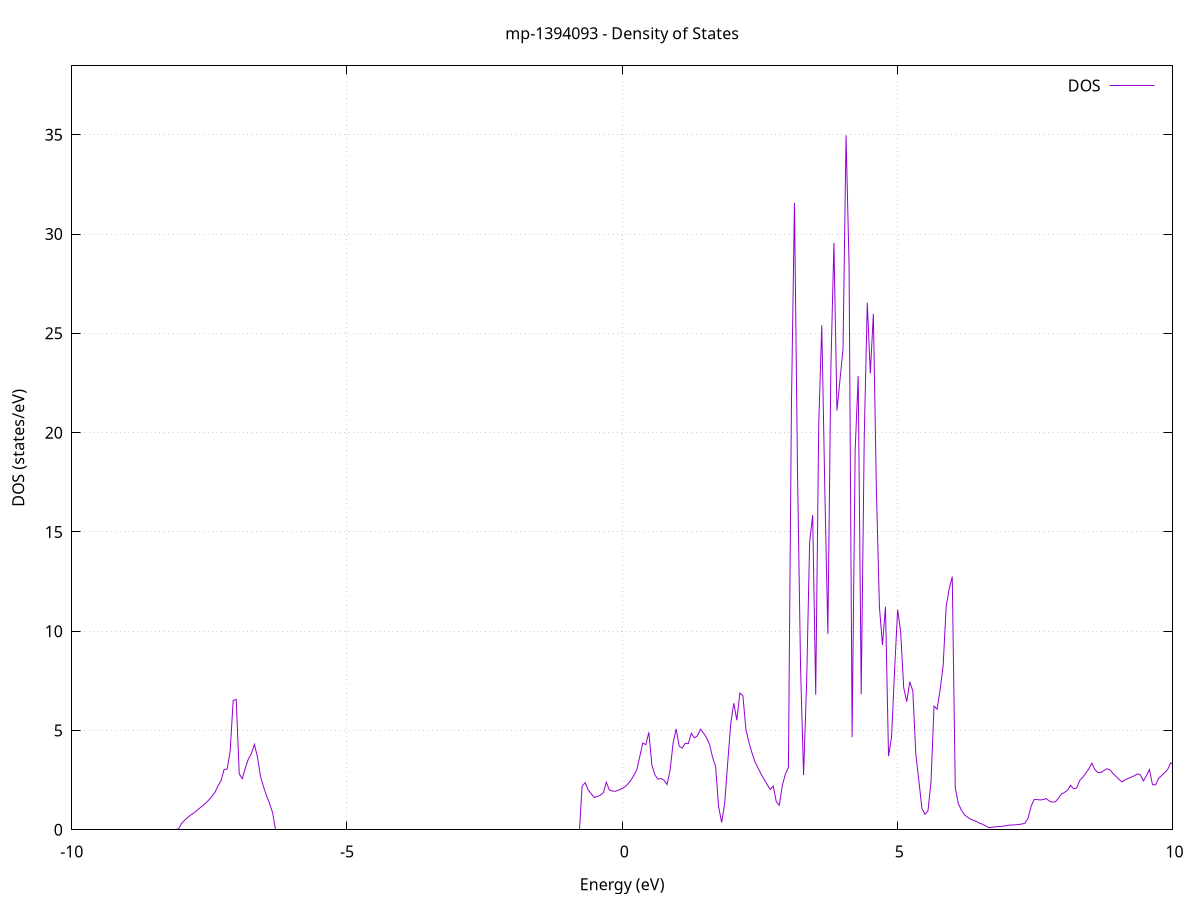 set title 'mp-1394093 - Density of States'
set xlabel 'Energy (eV)'
set ylabel 'DOS (states/eV)'
set grid
set xrange [-10:10]
set yrange [0:38.471]
set xzeroaxis lt -1
set terminal png size 800,600
set output 'mp-1394093_dos_gnuplot.png'
plot '-' using 1:2 with lines title 'DOS'
-68.150500 0.000000
-68.095400 0.000000
-68.040200 0.000000
-67.985100 0.000000
-67.930000 0.000000
-67.874800 0.000000
-67.819700 0.000000
-67.764600 0.000000
-67.709500 0.000000
-67.654300 0.000000
-67.599200 0.000000
-67.544100 0.000000
-67.488900 0.000000
-67.433800 0.000000
-67.378700 0.000000
-67.323600 0.000000
-67.268400 0.000000
-67.213300 0.000000
-67.158200 0.000000
-67.103000 0.000000
-67.047900 0.000000
-66.992800 0.000000
-66.937700 0.000000
-66.882500 0.000000
-66.827400 0.000000
-66.772300 0.000000
-66.717100 0.000000
-66.662000 0.000000
-66.606900 0.000000
-66.551800 0.000000
-66.496600 0.000000
-66.441500 0.000000
-66.386400 0.000000
-66.331200 0.000000
-66.276100 0.000000
-66.221000 0.000000
-66.165800 0.000000
-66.110700 0.000000
-66.055600 0.000000
-66.000500 0.000000
-65.945300 0.000000
-65.890200 0.000000
-65.835100 0.000000
-65.779900 0.000000
-65.724800 0.000000
-65.669700 0.000000
-65.614600 0.000000
-65.559400 0.000000
-65.504300 0.000000
-65.449200 0.000000
-65.394000 0.000000
-65.338900 0.000000
-65.283800 0.000000
-65.228700 0.000000
-65.173500 0.000000
-65.118400 0.000000
-65.063300 0.000000
-65.008100 0.000000
-64.953000 0.000000
-64.897900 0.000000
-64.842800 0.000000
-64.787600 0.000000
-64.732500 0.000000
-64.677400 0.000000
-64.622200 0.000000
-64.567100 0.000000
-64.512000 0.000000
-64.456900 0.000000
-64.401700 0.000000
-64.346600 0.000000
-64.291500 0.000000
-64.236300 0.000000
-64.181200 0.000000
-64.126100 0.000000
-64.070900 0.000000
-64.015800 0.000000
-63.960700 0.000000
-63.905600 0.000000
-63.850400 0.000000
-63.795300 0.000000
-63.740200 0.000000
-63.685000 0.000000
-63.629900 0.000000
-63.574800 0.000000
-63.519700 0.000000
-63.464500 0.000000
-63.409400 0.000000
-63.354300 0.000000
-63.299100 0.000000
-63.244000 0.000000
-63.188900 0.000000
-63.133800 0.000000
-63.078600 513.338200
-63.023500 470.243000
-62.968400 0.000000
-62.913200 0.000000
-62.858100 0.000000
-62.803000 0.000000
-62.747900 0.000000
-62.692700 0.000000
-62.637600 0.000000
-62.582500 0.000000
-62.527300 0.000000
-62.472200 0.000000
-62.417100 0.000000
-62.361900 0.000000
-62.306800 0.000000
-62.251700 0.000000
-62.196600 0.000000
-62.141400 0.000000
-62.086300 0.000000
-62.031200 0.000000
-61.976000 0.000000
-61.920900 0.000000
-61.865800 0.000000
-61.810700 0.000000
-61.755500 0.000000
-61.700400 0.000000
-61.645300 0.000000
-61.590100 0.000000
-61.535000 0.000000
-61.479900 0.000000
-61.424800 0.000000
-61.369600 0.000000
-61.314500 0.000000
-61.259400 0.000000
-61.204200 0.000000
-61.149100 0.000000
-61.094000 0.000000
-61.038900 0.000000
-60.983700 0.000000
-60.928600 0.000000
-60.873500 0.000000
-60.818300 0.000000
-60.763200 0.000000
-60.708100 0.000000
-60.653000 0.000000
-60.597800 0.000000
-60.542700 0.000000
-60.487600 0.000000
-60.432400 0.000000
-60.377300 0.000000
-60.322200 0.000000
-60.267000 0.000000
-60.211900 0.000000
-60.156800 0.000000
-60.101700 0.000000
-60.046500 0.000000
-59.991400 0.000000
-59.936300 0.000000
-59.881100 0.000000
-59.826000 0.000000
-59.770900 0.000000
-59.715800 0.000000
-59.660600 0.000000
-59.605500 0.000000
-59.550400 0.000000
-59.495200 0.000000
-59.440100 0.000000
-59.385000 0.000000
-59.329900 0.000000
-59.274700 0.000000
-59.219600 0.000000
-59.164500 0.000000
-59.109300 0.000000
-59.054200 0.000000
-58.999100 0.000000
-58.944000 0.000000
-58.888800 0.000000
-58.833700 0.000000
-58.778600 0.000000
-58.723400 0.000000
-58.668300 0.000000
-58.613200 0.000000
-58.558100 0.000000
-58.502900 0.000000
-58.447800 0.000000
-58.392700 0.000000
-58.337500 0.000000
-58.282400 0.000000
-58.227300 0.000000
-58.172100 0.000000
-58.117000 0.000000
-58.061900 0.000000
-58.006800 0.000000
-57.951600 0.000000
-57.896500 0.000000
-57.841400 0.000000
-57.786200 0.000000
-57.731100 0.000000
-57.676000 0.000000
-57.620900 0.000000
-57.565700 0.000000
-57.510600 0.000000
-57.455500 0.000000
-57.400300 0.000000
-57.345200 0.000000
-57.290100 0.000000
-57.235000 0.000000
-57.179800 0.000000
-57.124700 0.000000
-57.069600 0.000000
-57.014400 0.000000
-56.959300 0.000000
-56.904200 0.000000
-56.849100 0.000000
-56.793900 0.000000
-56.738800 0.000000
-56.683700 0.000000
-56.628500 0.000000
-56.573400 0.000000
-56.518300 0.000000
-56.463100 0.000000
-56.408000 0.000000
-56.352900 0.000000
-56.297800 0.000000
-56.242600 0.000000
-56.187500 0.000000
-56.132400 0.000000
-56.077200 0.000000
-56.022100 0.000000
-55.967000 0.000000
-55.911900 0.000000
-55.856700 0.000000
-55.801600 0.000000
-55.746500 0.000000
-55.691300 0.000000
-55.636200 0.000000
-55.581100 0.000000
-55.526000 0.000000
-55.470800 0.000000
-55.415700 0.000000
-55.360600 0.000000
-55.305400 0.000000
-55.250300 0.000000
-55.195200 0.000000
-55.140100 0.000000
-55.084900 0.000000
-55.029800 0.000000
-54.974700 0.000000
-54.919500 0.000000
-54.864400 0.000000
-54.809300 0.000000
-54.754200 0.000000
-54.699000 0.000000
-54.643900 0.000000
-54.588800 0.000000
-54.533600 0.000000
-54.478500 0.000000
-54.423400 0.000000
-54.368200 0.000000
-54.313100 0.000000
-54.258000 0.000000
-54.202900 0.000000
-54.147700 0.000000
-54.092600 0.000000
-54.037500 0.000000
-53.982300 0.000000
-53.927200 0.000000
-53.872100 0.000000
-53.817000 0.000000
-53.761800 0.000000
-53.706700 0.000000
-53.651600 0.000000
-53.596400 0.000000
-53.541300 0.000000
-53.486200 0.000000
-53.431100 0.000000
-53.375900 0.000000
-53.320800 0.000000
-53.265700 0.000000
-53.210500 0.000000
-53.155400 0.000000
-53.100300 0.000000
-53.045200 0.000000
-52.990000 0.000000
-52.934900 0.000000
-52.879800 0.000000
-52.824600 0.000000
-52.769500 0.000000
-52.714400 0.000000
-52.659200 0.000000
-52.604100 0.000000
-52.549000 0.000000
-52.493900 0.000000
-52.438700 0.000000
-52.383600 0.000000
-52.328500 0.000000
-52.273300 0.000000
-52.218200 0.000000
-52.163100 0.000000
-52.108000 0.000000
-52.052800 0.000000
-51.997700 0.000000
-51.942600 0.000000
-51.887400 0.000000
-51.832300 0.000000
-51.777200 0.000000
-51.722100 0.000000
-51.666900 0.000000
-51.611800 0.000000
-51.556700 0.000000
-51.501500 0.000000
-51.446400 0.000000
-51.391300 0.000000
-51.336200 0.000000
-51.281000 0.000000
-51.225900 0.000000
-51.170800 0.000000
-51.115600 0.000000
-51.060500 0.000000
-51.005400 0.000000
-50.950300 0.000000
-50.895100 0.000000
-50.840000 0.000000
-50.784900 0.000000
-50.729700 0.000000
-50.674600 0.000000
-50.619500 0.000000
-50.564300 0.000000
-50.509200 0.000000
-50.454100 0.000000
-50.399000 0.000000
-50.343800 0.000000
-50.288700 0.000000
-50.233600 0.000000
-50.178400 0.000000
-50.123300 0.000000
-50.068200 0.000000
-50.013100 0.000000
-49.957900 0.000000
-49.902800 0.000000
-49.847700 0.000000
-49.792500 0.000000
-49.737400 0.000000
-49.682300 0.000000
-49.627200 0.000000
-49.572000 0.000000
-49.516900 0.000000
-49.461800 0.000000
-49.406600 0.000000
-49.351500 0.000000
-49.296400 0.000000
-49.241300 0.000000
-49.186100 0.000000
-49.131000 0.000000
-49.075900 0.000000
-49.020700 0.000000
-48.965600 0.000000
-48.910500 0.000000
-48.855300 0.000000
-48.800200 0.000000
-48.745100 0.000000
-48.690000 0.000000
-48.634800 0.000000
-48.579700 0.000000
-48.524600 0.000000
-48.469400 0.000000
-48.414300 0.000000
-48.359200 0.000000
-48.304100 0.000000
-48.248900 0.000000
-48.193800 0.000000
-48.138700 0.000000
-48.083500 0.000000
-48.028400 0.000000
-47.973300 0.000000
-47.918200 0.000000
-47.863000 0.000000
-47.807900 0.000000
-47.752800 0.000000
-47.697600 0.000000
-47.642500 0.000000
-47.587400 0.000000
-47.532300 0.000000
-47.477100 0.000000
-47.422000 0.000000
-47.366900 0.000000
-47.311700 0.000000
-47.256600 0.000000
-47.201500 0.000000
-47.146400 0.000000
-47.091200 0.000000
-47.036100 0.000000
-46.981000 0.000000
-46.925800 0.000000
-46.870700 0.000000
-46.815600 0.000000
-46.760400 0.000000
-46.705300 0.000000
-46.650200 0.000000
-46.595100 0.000000
-46.539900 0.000000
-46.484800 0.000000
-46.429700 0.000000
-46.374500 0.000000
-46.319400 0.000000
-46.264300 0.000000
-46.209200 0.000000
-46.154000 0.000000
-46.098900 0.000000
-46.043800 0.000000
-45.988600 0.000000
-45.933500 0.000000
-45.878400 0.000000
-45.823300 0.000000
-45.768100 0.000000
-45.713000 0.000000
-45.657900 0.000000
-45.602700 0.000000
-45.547600 0.000000
-45.492500 0.000000
-45.437400 0.000000
-45.382200 0.000000
-45.327100 0.000000
-45.272000 0.000000
-45.216800 0.000000
-45.161700 0.000000
-45.106600 0.000000
-45.051500 0.000000
-44.996300 0.000000
-44.941200 0.000000
-44.886100 0.000000
-44.830900 0.000000
-44.775800 0.000000
-44.720700 0.000000
-44.665500 0.000000
-44.610400 0.000000
-44.555300 0.000000
-44.500200 0.000000
-44.445000 0.000000
-44.389900 0.000000
-44.334800 0.000000
-44.279600 0.000000
-44.224500 0.000000
-44.169400 0.000000
-44.114300 0.000000
-44.059100 0.000000
-44.004000 0.000000
-43.948900 0.000000
-43.893700 0.000000
-43.838600 0.000000
-43.783500 0.000000
-43.728400 0.000000
-43.673200 0.000000
-43.618100 0.000000
-43.563000 0.000000
-43.507800 0.000000
-43.452700 0.000000
-43.397600 0.000000
-43.342500 0.000000
-43.287300 0.000000
-43.232200 0.000000
-43.177100 0.000000
-43.121900 0.000000
-43.066800 0.000000
-43.011700 0.000000
-42.956500 0.000000
-42.901400 0.000000
-42.846300 0.000000
-42.791200 0.000000
-42.736000 0.000000
-42.680900 0.000000
-42.625800 0.000000
-42.570600 0.000000
-42.515500 0.000000
-42.460400 0.000000
-42.405300 0.000000
-42.350100 0.000000
-42.295000 0.000000
-42.239900 0.000000
-42.184700 0.000000
-42.129600 0.000000
-42.074500 0.000000
-42.019400 0.000000
-41.964200 0.000000
-41.909100 0.000000
-41.854000 0.000000
-41.798800 0.000000
-41.743700 0.000000
-41.688600 0.000000
-41.633500 0.000000
-41.578300 0.000000
-41.523200 0.000000
-41.468100 0.000000
-41.412900 0.000000
-41.357800 0.000000
-41.302700 0.000000
-41.247600 0.000000
-41.192400 0.000000
-41.137300 0.000000
-41.082200 0.000000
-41.027000 0.000000
-40.971900 0.000000
-40.916800 0.000000
-40.861600 0.000000
-40.806500 0.000000
-40.751400 0.000000
-40.696300 0.000000
-40.641100 0.000000
-40.586000 0.000000
-40.530900 0.000000
-40.475700 0.000000
-40.420600 0.000000
-40.365500 0.000000
-40.310400 0.000000
-40.255200 0.000000
-40.200100 0.000000
-40.145000 0.000000
-40.089800 0.000000
-40.034700 0.000000
-39.979600 0.000000
-39.924500 0.000000
-39.869300 0.000000
-39.814200 0.000000
-39.759100 0.000000
-39.703900 0.000000
-39.648800 0.000000
-39.593700 0.000000
-39.538600 0.000000
-39.483400 0.000000
-39.428300 0.000000
-39.373200 0.000000
-39.318000 0.000000
-39.262900 0.000000
-39.207800 0.000000
-39.152600 0.000000
-39.097500 0.000000
-39.042400 0.000000
-38.987300 0.000000
-38.932100 0.000000
-38.877000 0.000000
-38.821900 0.000000
-38.766700 0.000000
-38.711600 0.000000
-38.656500 0.000000
-38.601400 0.000000
-38.546200 0.000000
-38.491100 0.000000
-38.436000 0.000000
-38.380800 0.000000
-38.325700 0.000000
-38.270600 0.000000
-38.215500 0.000000
-38.160300 0.000000
-38.105200 0.000000
-38.050100 0.000000
-37.994900 0.000000
-37.939800 0.000000
-37.884700 0.000000
-37.829600 0.000000
-37.774400 0.000000
-37.719300 0.000000
-37.664200 0.000000
-37.609000 0.000000
-37.553900 0.000000
-37.498800 0.000000
-37.443700 0.000000
-37.388500 0.000000
-37.333400 0.000000
-37.278300 0.000000
-37.223100 0.000000
-37.168000 0.000000
-37.112900 0.000000
-37.057700 0.000000
-37.002600 0.000000
-36.947500 0.000000
-36.892400 0.000000
-36.837200 0.000000
-36.782100 0.000000
-36.727000 0.000000
-36.671800 0.000000
-36.616700 0.000000
-36.561600 0.000000
-36.506500 0.000000
-36.451300 0.000000
-36.396200 0.000000
-36.341100 0.000000
-36.285900 0.000000
-36.230800 0.000000
-36.175700 0.000000
-36.120600 0.000000
-36.065400 0.000000
-36.010300 0.000000
-35.955200 0.000000
-35.900000 0.000000
-35.844900 0.000000
-35.789800 0.000000
-35.734700 0.000000
-35.679500 0.000000
-35.624400 0.000000
-35.569300 0.000000
-35.514100 0.000000
-35.459000 0.000000
-35.403900 0.000000
-35.348800 0.000000
-35.293600 0.000000
-35.238500 0.000000
-35.183400 0.000000
-35.128200 0.000000
-35.073100 0.000000
-35.018000 0.000000
-34.962800 0.000000
-34.907700 0.000000
-34.852600 0.000000
-34.797500 0.000000
-34.742300 0.000000
-34.687200 0.000000
-34.632100 0.000000
-34.576900 0.000000
-34.521800 0.000000
-34.466700 0.000000
-34.411600 0.000000
-34.356400 0.000000
-34.301300 0.000000
-34.246200 0.000000
-34.191000 0.000000
-34.135900 0.000000
-34.080800 0.000000
-34.025700 0.000000
-33.970500 0.000000
-33.915400 0.000000
-33.860300 0.000000
-33.805100 0.000000
-33.750000 0.000000
-33.694900 0.000000
-33.639800 0.000000
-33.584600 0.000000
-33.529500 0.000000
-33.474400 0.000000
-33.419200 0.000000
-33.364100 0.000000
-33.309000 0.000000
-33.253800 0.000000
-33.198700 0.000000
-33.143600 0.000000
-33.088500 0.000000
-33.033300 0.000000
-32.978200 0.000000
-32.923100 0.000000
-32.867900 0.000000
-32.812800 0.000000
-32.757700 0.000000
-32.702600 0.000000
-32.647400 0.000000
-32.592300 0.000000
-32.537200 0.000000
-32.482000 0.000000
-32.426900 0.000000
-32.371800 0.000000
-32.316700 0.000000
-32.261500 0.000000
-32.206400 0.000000
-32.151300 0.000000
-32.096100 0.000000
-32.041000 0.000000
-31.985900 0.000000
-31.930800 0.000000
-31.875600 0.000000
-31.820500 0.000000
-31.765400 0.000000
-31.710200 0.000000
-31.655100 0.000000
-31.600000 0.000000
-31.544900 0.000000
-31.489700 0.000000
-31.434600 0.000000
-31.379500 0.000000
-31.324300 0.000000
-31.269200 0.000000
-31.214100 0.000000
-31.158900 0.000000
-31.103800 0.000000
-31.048700 0.000000
-30.993600 0.000000
-30.938400 0.000000
-30.883300 0.000000
-30.828200 0.000000
-30.773000 0.000000
-30.717900 0.000000
-30.662800 0.000000
-30.607700 0.000000
-30.552500 0.000000
-30.497400 0.000000
-30.442300 0.000000
-30.387100 0.000000
-30.332000 0.000000
-30.276900 0.000000
-30.221800 0.000000
-30.166600 0.000000
-30.111500 0.000000
-30.056400 0.000000
-30.001200 0.000000
-29.946100 0.000000
-29.891000 0.000000
-29.835900 0.000000
-29.780700 0.000000
-29.725600 0.000000
-29.670500 0.000000
-29.615300 0.000000
-29.560200 0.000000
-29.505100 0.000000
-29.449900 0.000000
-29.394800 0.000000
-29.339700 0.000000
-29.284600 0.000000
-29.229400 0.000000
-29.174300 0.000000
-29.119200 0.000000
-29.064000 0.000000
-29.008900 0.000000
-28.953800 0.000000
-28.898700 0.000000
-28.843500 0.000000
-28.788400 0.000000
-28.733300 0.000000
-28.678100 0.000000
-28.623000 0.000000
-28.567900 0.000000
-28.512800 0.000000
-28.457600 0.000000
-28.402500 0.000000
-28.347400 0.000000
-28.292200 0.000000
-28.237100 0.000000
-28.182000 0.000000
-28.126900 0.000000
-28.071700 0.000000
-28.016600 0.000000
-27.961500 0.000000
-27.906300 0.000000
-27.851200 0.000000
-27.796100 0.000000
-27.741000 0.000000
-27.685800 0.000000
-27.630700 0.000000
-27.575600 0.000000
-27.520400 0.000000
-27.465300 0.000000
-27.410200 0.000000
-27.355000 0.000000
-27.299900 0.000000
-27.244800 0.000000
-27.189700 0.000000
-27.134500 0.000000
-27.079400 0.000000
-27.024300 0.000000
-26.969100 0.000000
-26.914000 0.000000
-26.858900 0.000000
-26.803800 0.000000
-26.748600 0.000000
-26.693500 0.000000
-26.638400 0.000000
-26.583200 0.000000
-26.528100 0.000000
-26.473000 0.000000
-26.417900 0.000000
-26.362700 0.000000
-26.307600 0.000000
-26.252500 0.000000
-26.197300 0.000000
-26.142200 0.000000
-26.087100 0.000000
-26.032000 0.000000
-25.976800 0.000000
-25.921700 0.000000
-25.866600 0.000000
-25.811400 0.000000
-25.756300 0.000000
-25.701200 0.000000
-25.646000 0.000000
-25.590900 0.000000
-25.535800 0.000000
-25.480700 0.000000
-25.425500 0.000000
-25.370400 0.000000
-25.315300 0.000000
-25.260100 0.000000
-25.205000 0.000000
-25.149900 0.000000
-25.094800 0.000000
-25.039600 0.000000
-24.984500 0.000000
-24.929400 0.000000
-24.874200 0.000000
-24.819100 0.000000
-24.764000 0.000000
-24.708900 0.000000
-24.653700 0.000000
-24.598600 0.000000
-24.543500 0.000000
-24.488300 0.000000
-24.433200 0.000000
-24.378100 0.000000
-24.323000 0.000000
-24.267800 0.000000
-24.212700 0.000000
-24.157600 0.000000
-24.102400 0.000000
-24.047300 0.000000
-23.992200 0.000000
-23.937100 0.000000
-23.881900 0.000000
-23.826800 0.000000
-23.771700 0.000000
-23.716500 0.000000
-23.661400 0.000000
-23.606300 0.000000
-23.551100 0.000000
-23.496000 0.000000
-23.440900 0.000000
-23.385800 0.000000
-23.330600 0.000000
-23.275500 0.000000
-23.220400 0.000000
-23.165200 0.000000
-23.110100 0.000000
-23.055000 0.000000
-22.999900 0.000000
-22.944700 0.000000
-22.889600 0.000000
-22.834500 0.000000
-22.779300 0.000000
-22.724200 0.000000
-22.669100 0.000000
-22.614000 0.000000
-22.558800 0.000000
-22.503700 0.000000
-22.448600 0.000000
-22.393400 0.000000
-22.338300 0.000000
-22.283200 0.000000
-22.228100 0.000000
-22.172900 0.000000
-22.117800 0.000000
-22.062700 0.000000
-22.007500 0.000000
-21.952400 0.000000
-21.897300 0.000000
-21.842200 0.000000
-21.787000 0.000000
-21.731900 0.000000
-21.676800 0.000000
-21.621600 0.000000
-21.566500 0.000000
-21.511400 0.000000
-21.456200 0.000000
-21.401100 0.000000
-21.346000 0.000000
-21.290900 0.000000
-21.235700 0.000000
-21.180600 0.000000
-21.125500 0.000000
-21.070300 0.000000
-21.015200 0.000000
-20.960100 0.000000
-20.905000 0.000000
-20.849800 0.000000
-20.794700 0.000000
-20.739600 0.000000
-20.684400 0.000000
-20.629300 0.000000
-20.574200 0.000000
-20.519100 0.000000
-20.463900 0.000000
-20.408800 0.000000
-20.353700 0.000000
-20.298500 0.000000
-20.243400 0.000000
-20.188300 0.000000
-20.133200 0.000000
-20.078000 0.000000
-20.022900 0.000000
-19.967800 0.000000
-19.912600 0.000000
-19.857500 0.000000
-19.802400 0.000000
-19.747200 0.000000
-19.692100 0.000000
-19.637000 0.000000
-19.581900 0.000000
-19.526700 0.000000
-19.471600 0.000000
-19.416500 0.000000
-19.361300 0.000000
-19.306200 0.000000
-19.251100 0.000000
-19.196000 0.000000
-19.140800 0.000000
-19.085700 0.000000
-19.030600 0.000000
-18.975400 0.000000
-18.920300 0.000000
-18.865200 0.000000
-18.810100 0.000000
-18.754900 0.000000
-18.699800 0.000000
-18.644700 0.000000
-18.589500 0.000000
-18.534400 0.000000
-18.479300 0.000000
-18.424200 0.000000
-18.369000 0.000000
-18.313900 0.000000
-18.258800 0.000000
-18.203600 0.000000
-18.148500 0.000000
-18.093400 0.000000
-18.038300 0.000000
-17.983100 0.000000
-17.928000 0.000000
-17.872900 0.000000
-17.817700 0.000000
-17.762600 0.000000
-17.707500 0.000000
-17.652300 0.000000
-17.597200 0.000000
-17.542100 0.000000
-17.487000 0.000000
-17.431800 0.000000
-17.376700 0.000000
-17.321600 0.000000
-17.266400 0.000000
-17.211300 0.000000
-17.156200 0.000000
-17.101100 0.000000
-17.045900 0.000000
-16.990800 0.000000
-16.935700 0.000000
-16.880500 0.000000
-16.825400 0.000000
-16.770300 0.000000
-16.715200 0.000000
-16.660000 0.000000
-16.604900 0.000000
-16.549800 0.000000
-16.494600 0.000000
-16.439500 0.000000
-16.384400 0.000000
-16.329300 0.000000
-16.274100 0.000000
-16.219000 0.000000
-16.163900 0.000000
-16.108700 0.000000
-16.053600 0.000000
-15.998500 0.000000
-15.943300 0.000000
-15.888200 0.000000
-15.833100 0.000000
-15.778000 0.000000
-15.722800 0.000000
-15.667700 0.000000
-15.612600 0.000000
-15.557400 0.000000
-15.502300 0.000000
-15.447200 0.000000
-15.392100 0.000000
-15.336900 0.000000
-15.281800 0.000000
-15.226700 0.000000
-15.171500 0.000000
-15.116400 0.000000
-15.061300 0.000000
-15.006200 0.000000
-14.951000 0.000000
-14.895900 0.000000
-14.840800 0.000000
-14.785600 0.000000
-14.730500 0.000000
-14.675400 0.000000
-14.620300 0.000000
-14.565100 0.000000
-14.510000 0.000000
-14.454900 0.000000
-14.399700 0.000000
-14.344600 0.000000
-14.289500 0.000000
-14.234400 0.000000
-14.179200 0.000000
-14.124100 0.000000
-14.069000 0.000000
-14.013800 0.000000
-13.958700 0.000000
-13.903600 0.000000
-13.848400 0.000000
-13.793300 0.000000
-13.738200 0.000000
-13.683100 0.000000
-13.627900 0.000000
-13.572800 0.000000
-13.517700 0.000000
-13.462500 0.000000
-13.407400 0.000000
-13.352300 0.000000
-13.297200 0.000000
-13.242000 0.000000
-13.186900 0.000000
-13.131800 0.000000
-13.076600 0.000000
-13.021500 0.000000
-12.966400 0.000000
-12.911300 0.000000
-12.856100 0.000000
-12.801000 0.000000
-12.745900 0.000000
-12.690700 0.000000
-12.635600 0.000000
-12.580500 0.000000
-12.525400 0.000000
-12.470200 0.000000
-12.415100 0.000000
-12.360000 0.000000
-12.304800 0.000000
-12.249700 0.000000
-12.194600 0.000000
-12.139400 0.000000
-12.084300 0.000000
-12.029200 0.000000
-11.974100 0.000000
-11.918900 0.000000
-11.863800 0.000000
-11.808700 0.000000
-11.753500 0.000000
-11.698400 0.000000
-11.643300 0.000000
-11.588200 0.000000
-11.533000 0.000000
-11.477900 0.000000
-11.422800 0.000000
-11.367600 0.000000
-11.312500 0.000000
-11.257400 0.000000
-11.202300 0.000000
-11.147100 0.000000
-11.092000 0.000000
-11.036900 0.000000
-10.981700 0.000000
-10.926600 0.000000
-10.871500 0.000000
-10.816400 0.000000
-10.761200 0.000000
-10.706100 0.000000
-10.651000 0.000000
-10.595800 0.000000
-10.540700 0.000000
-10.485600 0.000000
-10.430500 0.000000
-10.375300 0.000000
-10.320200 0.000000
-10.265100 0.000000
-10.209900 0.000000
-10.154800 0.000000
-10.099700 0.000000
-10.044500 0.000000
-9.989400 0.000000
-9.934300 0.000000
-9.879200 0.000000
-9.824000 0.000000
-9.768900 0.000000
-9.713800 0.000000
-9.658600 0.000000
-9.603500 0.000000
-9.548400 0.000000
-9.493300 0.000000
-9.438100 0.000000
-9.383000 0.000000
-9.327900 0.000000
-9.272700 0.000000
-9.217600 0.000000
-9.162500 0.000000
-9.107400 0.000000
-9.052200 0.000000
-8.997100 0.000000
-8.942000 0.000000
-8.886800 0.000000
-8.831700 0.000000
-8.776600 0.000000
-8.721500 0.000000
-8.666300 0.000000
-8.611200 0.000000
-8.556100 0.000000
-8.500900 0.000000
-8.445800 0.000000
-8.390700 0.000000
-8.335600 0.000000
-8.280400 0.000000
-8.225300 0.000000
-8.170200 0.000000
-8.115000 0.000000
-8.059900 0.043900
-8.004800 0.322200
-7.949600 0.481100
-7.894500 0.617900
-7.839400 0.741900
-7.784300 0.844400
-7.729100 0.967100
-7.674000 1.094900
-7.618900 1.222200
-7.563700 1.351900
-7.508600 1.507200
-7.453500 1.681100
-7.398400 1.888000
-7.343200 2.213100
-7.288100 2.464200
-7.233000 3.039000
-7.177800 3.052700
-7.122700 3.951400
-7.067600 6.511800
-7.012500 6.560200
-6.957300 2.814500
-6.902200 2.569400
-6.847100 3.111800
-6.791900 3.562100
-6.736800 3.831600
-6.681700 4.302600
-6.626600 3.662600
-6.571400 2.694200
-6.516300 2.164000
-6.461200 1.714600
-6.406000 1.316100
-6.350900 0.858900
-6.295800 0.000000
-6.240600 0.000000
-6.185500 0.000000
-6.130400 0.000000
-6.075300 0.000000
-6.020100 0.000000
-5.965000 0.000000
-5.909900 0.000000
-5.854700 0.000000
-5.799600 0.000000
-5.744500 0.000000
-5.689400 0.000000
-5.634200 0.000000
-5.579100 0.000000
-5.524000 0.000000
-5.468800 0.000000
-5.413700 0.000000
-5.358600 0.000000
-5.303500 0.000000
-5.248300 0.000000
-5.193200 0.000000
-5.138100 0.000000
-5.082900 0.000000
-5.027800 0.000000
-4.972700 0.000000
-4.917600 0.000000
-4.862400 0.000000
-4.807300 0.000000
-4.752200 0.000000
-4.697000 0.000000
-4.641900 0.000000
-4.586800 0.000000
-4.531700 0.000000
-4.476500 0.000000
-4.421400 0.000000
-4.366300 0.000000
-4.311100 0.000000
-4.256000 0.000000
-4.200900 0.000000
-4.145700 0.000000
-4.090600 0.000000
-4.035500 0.000000
-3.980400 0.000000
-3.925200 0.000000
-3.870100 0.000000
-3.815000 0.000000
-3.759800 0.000000
-3.704700 0.000000
-3.649600 0.000000
-3.594500 0.000000
-3.539300 0.000000
-3.484200 0.000000
-3.429100 0.000000
-3.373900 0.000000
-3.318800 0.000000
-3.263700 0.000000
-3.208600 0.000000
-3.153400 0.000000
-3.098300 0.000000
-3.043200 0.000000
-2.988000 0.000000
-2.932900 0.000000
-2.877800 0.000000
-2.822700 0.000000
-2.767500 0.000000
-2.712400 0.000000
-2.657300 0.000000
-2.602100 0.000000
-2.547000 0.000000
-2.491900 0.000000
-2.436700 0.000000
-2.381600 0.000000
-2.326500 0.000000
-2.271400 0.000000
-2.216200 0.000000
-2.161100 0.000000
-2.106000 0.000000
-2.050800 0.000000
-1.995700 0.000000
-1.940600 0.000000
-1.885500 0.000000
-1.830300 0.000000
-1.775200 0.000000
-1.720100 0.000000
-1.664900 0.000000
-1.609800 0.000000
-1.554700 0.000000
-1.499600 0.000000
-1.444400 0.000000
-1.389300 0.000000
-1.334200 0.000000
-1.279000 0.000000
-1.223900 0.000000
-1.168800 0.000000
-1.113700 0.000000
-1.058500 0.000000
-1.003400 0.000000
-0.948300 0.000000
-0.893100 0.000000
-0.838000 0.000000
-0.782900 0.000000
-0.727800 2.192800
-0.672600 2.371600
-0.617500 2.014100
-0.562400 1.815200
-0.507200 1.626500
-0.452100 1.675100
-0.397000 1.737000
-0.341800 1.866300
-0.286700 2.395400
-0.231600 1.995300
-0.176500 1.948800
-0.121300 1.940100
-0.066200 2.001500
-0.011100 2.063800
0.044100 2.147600
0.099200 2.291000
0.154300 2.478900
0.209400 2.721200
0.264600 3.007600
0.319700 3.678800
0.374800 4.368300
0.430000 4.284400
0.485100 4.908500
0.540200 3.265700
0.595300 2.769100
0.650500 2.544900
0.705600 2.583800
0.760700 2.495100
0.815900 2.279400
0.871000 2.988900
0.926100 4.373300
0.981200 5.078900
1.036400 4.212300
1.091500 4.115600
1.146600 4.358300
1.201800 4.335500
1.256900 4.858400
1.312000 4.629900
1.367100 4.726500
1.422300 5.063600
1.477400 4.875300
1.532500 4.643000
1.587700 4.298300
1.642800 3.659100
1.697900 3.181300
1.753100 1.160200
1.808200 0.365500
1.863300 1.331300
1.918400 3.381300
1.973600 5.353700
2.028700 6.374600
2.083800 5.518800
2.139000 6.881100
2.194100 6.749200
2.249200 5.043900
2.304300 4.397800
2.359500 3.869200
2.414600 3.414100
2.469700 3.115500
2.524900 2.803300
2.580000 2.538700
2.635100 2.280700
2.690200 2.020200
2.745400 2.203500
2.800500 1.417800
2.855600 1.232200
2.910800 2.244200
2.965900 2.800900
3.021000 3.134900
3.076100 21.382000
3.131300 31.564100
3.186400 18.043300
3.241500 8.227200
3.296700 2.757700
3.351800 7.388100
3.406900 14.482400
3.462100 15.840500
3.517200 6.805600
3.572300 20.435300
3.627400 25.402800
3.682600 17.145400
3.737700 9.869400
3.792800 23.274200
3.848000 29.551800
3.903100 21.109200
3.958200 22.658000
4.013300 24.216000
4.068500 34.973700
4.123600 28.369000
4.178700 4.660100
4.233900 19.120800
4.289000 22.852100
4.344100 6.824100
4.399200 19.812400
4.454400 26.543100
4.509500 22.977800
4.564600 25.986400
4.619800 17.072900
4.674900 11.225700
4.730000 9.307000
4.785100 11.232800
4.840300 3.705200
4.895400 4.677400
4.950500 8.058400
5.005700 11.088900
5.060800 9.962000
5.115900 7.149100
5.171000 6.453400
5.226200 7.458400
5.281300 7.001100
5.336400 3.799800
5.391600 2.471200
5.446700 1.072700
5.501800 0.776700
5.557000 0.957300
5.612100 2.413900
5.667200 6.225900
5.722300 6.073800
5.777500 7.041700
5.832600 8.258600
5.887700 11.248000
5.942900 12.132400
5.998000 12.753400
6.053100 2.104600
6.108200 1.322600
6.163400 0.996500
6.218500 0.759300
6.273600 0.643400
6.328800 0.537300
6.383900 0.471300
6.439000 0.421300
6.494100 0.330300
6.549300 0.279200
6.604400 0.196300
6.659500 0.109100
6.714700 0.124600
6.769800 0.142100
6.824900 0.167500
6.880000 0.164200
6.935200 0.189000
6.990300 0.216200
7.045400 0.237100
7.100600 0.238700
7.155700 0.251900
7.210800 0.269600
7.266000 0.289400
7.321100 0.334500
7.376200 0.584700
7.431300 1.183100
7.486500 1.525400
7.541600 1.518100
7.596700 1.502300
7.651900 1.522200
7.707000 1.571700
7.762100 1.442400
7.817200 1.393000
7.872400 1.410800
7.927500 1.589900
7.982600 1.800700
8.037800 1.879300
8.092900 1.990500
8.148000 2.238400
8.203100 2.067100
8.258300 2.100000
8.313400 2.475800
8.368500 2.643800
8.423700 2.842200
8.478800 3.067200
8.533900 3.350300
8.589000 3.032100
8.644200 2.880800
8.699300 2.880300
8.754400 2.987300
8.809600 3.070800
8.864700 3.017200
8.919800 2.830400
8.974900 2.685700
9.030100 2.530200
9.085200 2.410800
9.140300 2.514500
9.195500 2.587600
9.250600 2.649200
9.305700 2.721100
9.360900 2.815500
9.416000 2.773100
9.471100 2.459600
9.526200 2.729800
9.581400 3.033300
9.636500 2.272500
9.691600 2.258900
9.746800 2.584200
9.801900 2.727400
9.857000 2.880500
9.912100 3.037700
9.967300 3.371200
10.022400 3.254900
10.077500 2.805000
10.132700 2.564600
10.187800 2.375300
10.242900 2.103600
10.298000 1.920400
10.353200 1.750300
10.408300 1.610600
10.463400 1.549600
10.518600 1.494900
10.573700 1.489700
10.628800 1.383800
10.683900 1.315500
10.739100 1.260800
10.794200 1.206500
10.849300 1.155700
10.904500 0.808200
10.959600 0.639300
11.014700 0.605700
11.069900 0.559100
11.125000 0.520200
11.180100 0.507000
11.235200 0.584000
11.290400 0.743300
11.345500 0.807600
11.400600 0.865100
11.455800 0.920000
11.510900 0.971000
11.566000 1.078700
11.621100 1.112300
11.676300 1.127700
11.731400 1.218300
11.786500 1.376800
11.841700 1.426500
11.896800 1.724300
11.951900 1.858700
12.007000 2.350900
12.062200 2.270500
12.117300 2.004900
12.172400 1.760100
12.227600 1.324000
12.282700 1.320200
12.337800 1.361000
12.392900 1.494600
12.448100 1.649600
12.503200 2.052200
12.558300 2.368800
12.613500 2.686000
12.668600 2.754600
12.723700 3.440000
12.778800 3.458900
12.834000 3.400700
12.889100 3.530600
12.944200 3.551100
12.999400 3.413900
13.054500 3.596900
13.109600 2.974900
13.164800 2.646800
13.219900 2.703100
13.275000 3.187100
13.330100 3.585100
13.385300 3.622700
13.440400 3.477600
13.495500 3.198800
13.550700 3.019300
13.605800 2.862800
13.660900 2.465400
13.716000 2.272700
13.771200 2.251200
13.826300 2.322200
13.881400 2.485600
13.936600 2.724500
13.991700 2.534500
14.046800 2.653500
14.101900 2.717300
14.157100 3.046500
14.212200 3.311000
14.267300 3.715800
14.322500 3.642300
14.377600 3.601400
14.432700 3.838300
14.487800 4.100200
14.543000 3.841500
14.598100 3.796500
14.653200 3.463200
14.708400 3.015200
14.763500 2.930500
14.818600 3.125300
14.873700 3.475600
14.928900 3.055900
14.984000 2.918700
15.039100 2.496700
15.094300 1.707100
15.149400 1.679400
15.204500 1.967300
15.259700 2.108900
15.314800 2.441900
15.369900 2.455600
15.425000 2.712400
15.480200 3.020900
15.535300 3.463200
15.590400 2.727700
15.645600 2.269800
15.700700 2.047300
15.755800 2.283000
15.810900 2.657100
15.866100 2.586400
15.921200 1.994800
15.976300 1.789200
16.031500 1.608000
16.086600 1.537800
16.141700 1.531600
16.196800 1.563300
16.252000 1.602300
16.307100 1.565500
16.362200 1.560200
16.417400 1.517700
16.472500 1.520700
16.527600 1.580600
16.582700 1.598800
16.637900 1.616800
16.693000 1.641300
16.748100 1.679900
16.803300 1.697300
16.858400 1.757600
16.913500 1.815200
16.968700 1.889700
17.023800 1.976400
17.078900 2.087600
17.134000 2.174300
17.189200 2.250900
17.244300 2.595200
17.299400 3.102500
17.354600 3.221500
17.409700 3.191300
17.464800 3.135500
17.519900 3.050700
17.575100 2.905000
17.630200 2.947700
17.685300 2.998600
17.740500 2.990700
17.795600 3.040500
17.850700 3.134300
17.905800 3.038300
17.961000 2.871200
18.016100 2.830000
18.071200 2.794400
18.126400 2.825900
18.181500 2.938200
18.236600 3.020000
18.291700 3.109100
18.346900 3.314000
18.402000 3.224600
18.457100 3.188400
18.512300 3.318100
18.567400 3.355600
18.622500 3.436500
18.677600 3.642300
18.732800 3.403600
18.787900 3.427200
18.843000 3.571500
18.898200 3.778100
18.953300 3.756800
19.008400 3.293600
19.063600 2.783200
19.118700 3.437500
19.173800 4.781700
19.228900 3.247600
19.284100 3.198300
19.339200 2.901800
19.394300 2.895300
19.449500 2.897200
19.504600 2.856900
19.559700 3.121200
19.614800 3.944400
19.670000 3.943300
19.725100 3.645700
19.780200 3.413800
19.835400 3.078800
19.890500 2.926700
19.945600 2.816600
20.000700 3.149200
20.055900 3.244100
20.111000 3.323400
20.166100 3.135500
20.221300 3.103400
20.276400 3.176200
20.331500 3.147600
20.386600 3.195200
20.441800 2.992400
20.496900 3.141400
20.552000 2.979500
20.607200 2.970200
20.662300 2.985200
20.717400 2.977000
20.772600 3.147000
20.827700 3.000200
20.882800 3.033900
20.937900 3.142000
20.993100 3.102200
21.048200 3.070500
21.103300 3.025300
21.158500 2.933400
21.213600 2.842200
21.268700 2.815700
21.323800 3.069700
21.379000 3.152100
21.434100 2.888100
21.489200 2.729800
21.544400 2.444200
21.599500 2.251900
21.654600 2.008800
21.709700 2.130100
21.764900 2.320200
21.820000 2.489800
21.875100 2.585000
21.930300 3.207900
21.985400 4.096400
22.040500 4.006400
22.095600 3.693300
22.150800 3.646200
22.205900 3.365400
22.261000 2.985400
22.316200 2.733600
22.371300 2.703000
22.426400 2.949300
22.481500 2.981000
22.536700 2.892500
22.591800 2.873000
22.646900 2.896500
22.702100 3.032000
22.757200 2.961700
22.812300 2.937900
22.867500 2.955000
22.922600 3.151800
22.977700 3.366800
23.032800 3.921400
23.088000 4.003500
23.143100 3.982700
23.198200 3.829800
23.253400 3.137700
23.308500 2.656300
23.363600 2.412700
23.418700 2.259900
23.473900 2.168600
23.529000 2.175900
23.584100 2.258000
23.639300 2.511200
23.694400 2.933100
23.749500 3.498800
23.804600 3.402500
23.859800 3.385500
23.914900 3.396300
23.970000 3.026400
24.025200 2.621900
24.080300 2.401800
24.135400 2.273600
24.190500 2.158600
24.245700 2.304200
24.300800 1.905000
24.355900 1.776400
24.411100 1.985700
24.466200 2.688400
24.521300 3.448200
24.576500 4.429500
24.631600 4.408000
24.686700 3.676500
24.741800 2.990200
24.797000 2.524400
24.852100 2.442100
24.907200 2.534200
24.962400 2.589800
25.017500 2.789700
25.072600 3.182800
25.127700 3.219200
25.182900 3.572700
25.238000 3.793000
25.293100 3.247400
25.348300 2.516100
25.403400 2.472600
25.458500 2.407300
25.513600 2.324300
25.568800 2.258300
25.623900 2.143500
25.679000 2.124100
25.734200 2.261400
25.789300 2.376300
25.844400 2.632000
25.899500 3.225800
25.954700 3.325800
26.009800 3.309000
26.064900 3.349700
26.120100 3.438700
26.175200 3.510500
26.230300 3.243300
26.285400 3.285000
26.340600 3.419500
26.395700 3.598300
26.450800 3.504600
26.506000 3.402300
26.561100 3.200100
26.616200 2.930100
26.671400 2.799500
26.726500 2.822400
26.781600 3.021600
26.836700 3.296700
26.891900 3.708200
26.947000 3.920900
27.002100 3.919400
27.057300 3.459400
27.112400 3.423400
27.167500 3.473100
27.222600 3.678300
27.277800 3.890600
27.332900 3.640400
27.388000 3.631500
27.443200 4.099600
27.498300 4.096100
27.553400 3.940700
27.608500 3.779300
27.663700 3.736800
27.718800 3.087900
27.773900 2.762700
27.829100 3.131300
27.884200 2.826200
27.939300 2.952600
27.994400 3.410500
28.049600 3.772100
28.104700 3.958500
28.159800 3.933600
28.215000 4.021500
28.270100 3.596600
28.325200 3.076800
28.380300 2.748500
28.435500 2.671500
28.490600 2.641900
28.545700 2.989200
28.600900 3.273300
28.656000 3.570900
28.711100 3.130100
28.766300 3.019100
28.821400 3.221400
28.876500 3.508800
28.931600 3.542400
28.986800 4.006000
29.041900 3.845800
29.097000 3.488500
29.152200 3.334800
29.207300 3.202900
29.262400 3.167600
29.317500 3.234800
29.372700 3.107000
29.427800 3.052300
29.482900 3.315700
29.538100 3.682500
29.593200 3.864300
29.648300 3.874700
29.703400 3.183900
29.758600 3.416300
29.813700 3.682600
29.868800 3.870800
29.924000 3.946000
29.979100 3.818700
30.034200 3.843800
30.089300 3.966200
30.144500 4.010200
30.199600 3.899400
30.254700 4.062100
30.309900 3.625100
30.365000 3.537800
30.420100 3.415200
30.475300 3.030700
30.530400 2.766700
30.585500 2.707300
30.640600 2.879000
30.695800 3.047200
30.750900 3.274700
30.806000 3.298300
30.861200 3.778300
30.916300 3.167000
30.971400 2.918000
31.026500 2.779900
31.081700 2.782000
31.136800 3.138400
31.191900 3.121900
31.247100 3.176300
31.302200 3.276000
31.357300 3.304900
31.412400 3.349600
31.467600 3.412300
31.522700 3.604700
31.577800 3.548100
31.633000 3.506200
31.688100 3.427100
31.743200 3.341300
31.798300 3.126300
31.853500 2.702900
31.908600 2.636300
31.963700 2.670900
32.018900 2.855800
32.074000 3.023900
32.129100 3.109700
32.184200 3.149700
32.239400 3.234400
32.294500 3.536100
32.349600 3.829500
32.404800 3.815300
32.459900 3.687500
32.515000 3.903400
32.570200 3.800700
32.625300 3.605800
32.680400 3.687300
32.735500 3.452800
32.790700 3.145900
32.845800 2.879800
32.900900 2.824100
32.956100 3.054100
33.011200 3.250300
33.066300 3.556500
33.121400 3.476200
33.176600 3.305800
33.231700 3.341900
33.286800 3.454300
33.342000 3.442300
33.397100 3.527500
33.452200 3.870100
33.507300 3.673800
33.562500 3.615000
33.617600 3.773700
33.672700 3.854800
33.727900 3.893500
33.783000 4.006400
33.838100 4.002100
33.893200 4.096600
33.948400 4.404000
34.003500 3.873600
34.058600 3.568800
34.113800 3.472900
34.168900 3.496600
34.224000 3.474900
34.279200 3.580900
34.334300 3.619000
34.389400 3.234600
34.444500 3.234900
34.499700 3.133400
34.554800 3.134200
34.609900 3.100700
34.665100 3.025600
34.720200 2.900500
34.775300 2.766600
34.830400 2.349100
34.885600 1.980100
34.940700 1.874100
34.995800 1.809200
35.051000 1.716700
35.106100 1.559300
35.161200 1.338300
35.216300 1.244100
35.271500 1.160800
35.326600 0.982100
35.381700 0.856900
35.436900 0.811000
35.492000 0.767400
35.547100 0.510100
35.602200 0.421800
35.657400 0.373900
35.712500 0.320500
35.767600 0.273400
35.822800 0.232300
35.877900 0.193700
35.933000 0.159700
35.988100 0.135800
36.043300 0.116400
36.098400 0.101300
36.153500 0.095900
36.208700 0.082800
36.263800 0.069400
36.318900 0.055400
36.374100 0.115900
36.429200 0.034200
36.484300 0.027600
36.539400 0.021700
36.594600 0.016500
36.649700 0.012200
36.704800 0.008600
36.760000 0.005800
36.815100 0.003700
36.870200 0.002400
36.925300 0.001400
36.980500 0.000600
37.035600 0.000200
37.090700 0.000000
37.145900 0.000000
37.201000 0.000000
37.256100 0.000000
37.311200 0.000000
37.366400 0.000000
37.421500 0.000000
37.476600 0.000000
37.531800 0.000000
37.586900 0.000000
37.642000 0.000000
37.697100 0.000000
37.752300 0.000000
37.807400 0.000000
37.862500 0.000000
37.917700 0.000000
37.972800 0.000000
38.027900 0.000000
38.083000 0.000000
38.138200 0.000000
38.193300 0.000000
38.248400 0.000000
38.303600 0.000000
38.358700 0.000000
38.413800 0.000000
38.469000 0.000000
38.524100 0.000000
38.579200 0.000000
38.634300 0.000000
38.689500 0.000000
38.744600 0.000000
38.799700 0.000000
38.854900 0.000000
38.910000 0.000000
38.965100 0.000000
39.020200 0.000000
39.075400 0.000000
39.130500 0.000000
39.185600 0.000000
39.240800 0.000000
39.295900 0.000000
39.351000 0.000000
39.406100 0.000000
39.461300 0.000000
39.516400 0.000000
39.571500 0.000000
39.626700 0.000000
39.681800 0.000000
39.736900 0.000000
39.792000 0.000000
39.847200 0.000000
39.902300 0.000000
39.957400 0.000000
40.012600 0.000000
40.067700 0.000000
40.122800 0.000000
40.178000 0.000000
40.233100 0.000000
40.288200 0.000000
40.343300 0.000000
40.398500 0.000000
40.453600 0.000000
40.508700 0.000000
40.563900 0.000000
40.619000 0.000000
40.674100 0.000000
40.729200 0.000000
40.784400 0.000000
40.839500 0.000000
40.894600 0.000000
40.949800 0.000000
41.004900 0.000000
41.060000 0.000000
41.115100 0.000000
41.170300 0.000000
41.225400 0.000000
41.280500 0.000000
41.335700 0.000000
41.390800 0.000000
41.445900 0.000000
41.501000 0.000000
41.556200 0.000000
41.611300 0.000000
41.666400 0.000000
41.721600 0.000000
41.776700 0.000000
41.831800 0.000000
41.886900 0.000000
41.942100 0.000000
41.997200 0.000000
42.052300 0.000000
42.107500 0.000000
e
